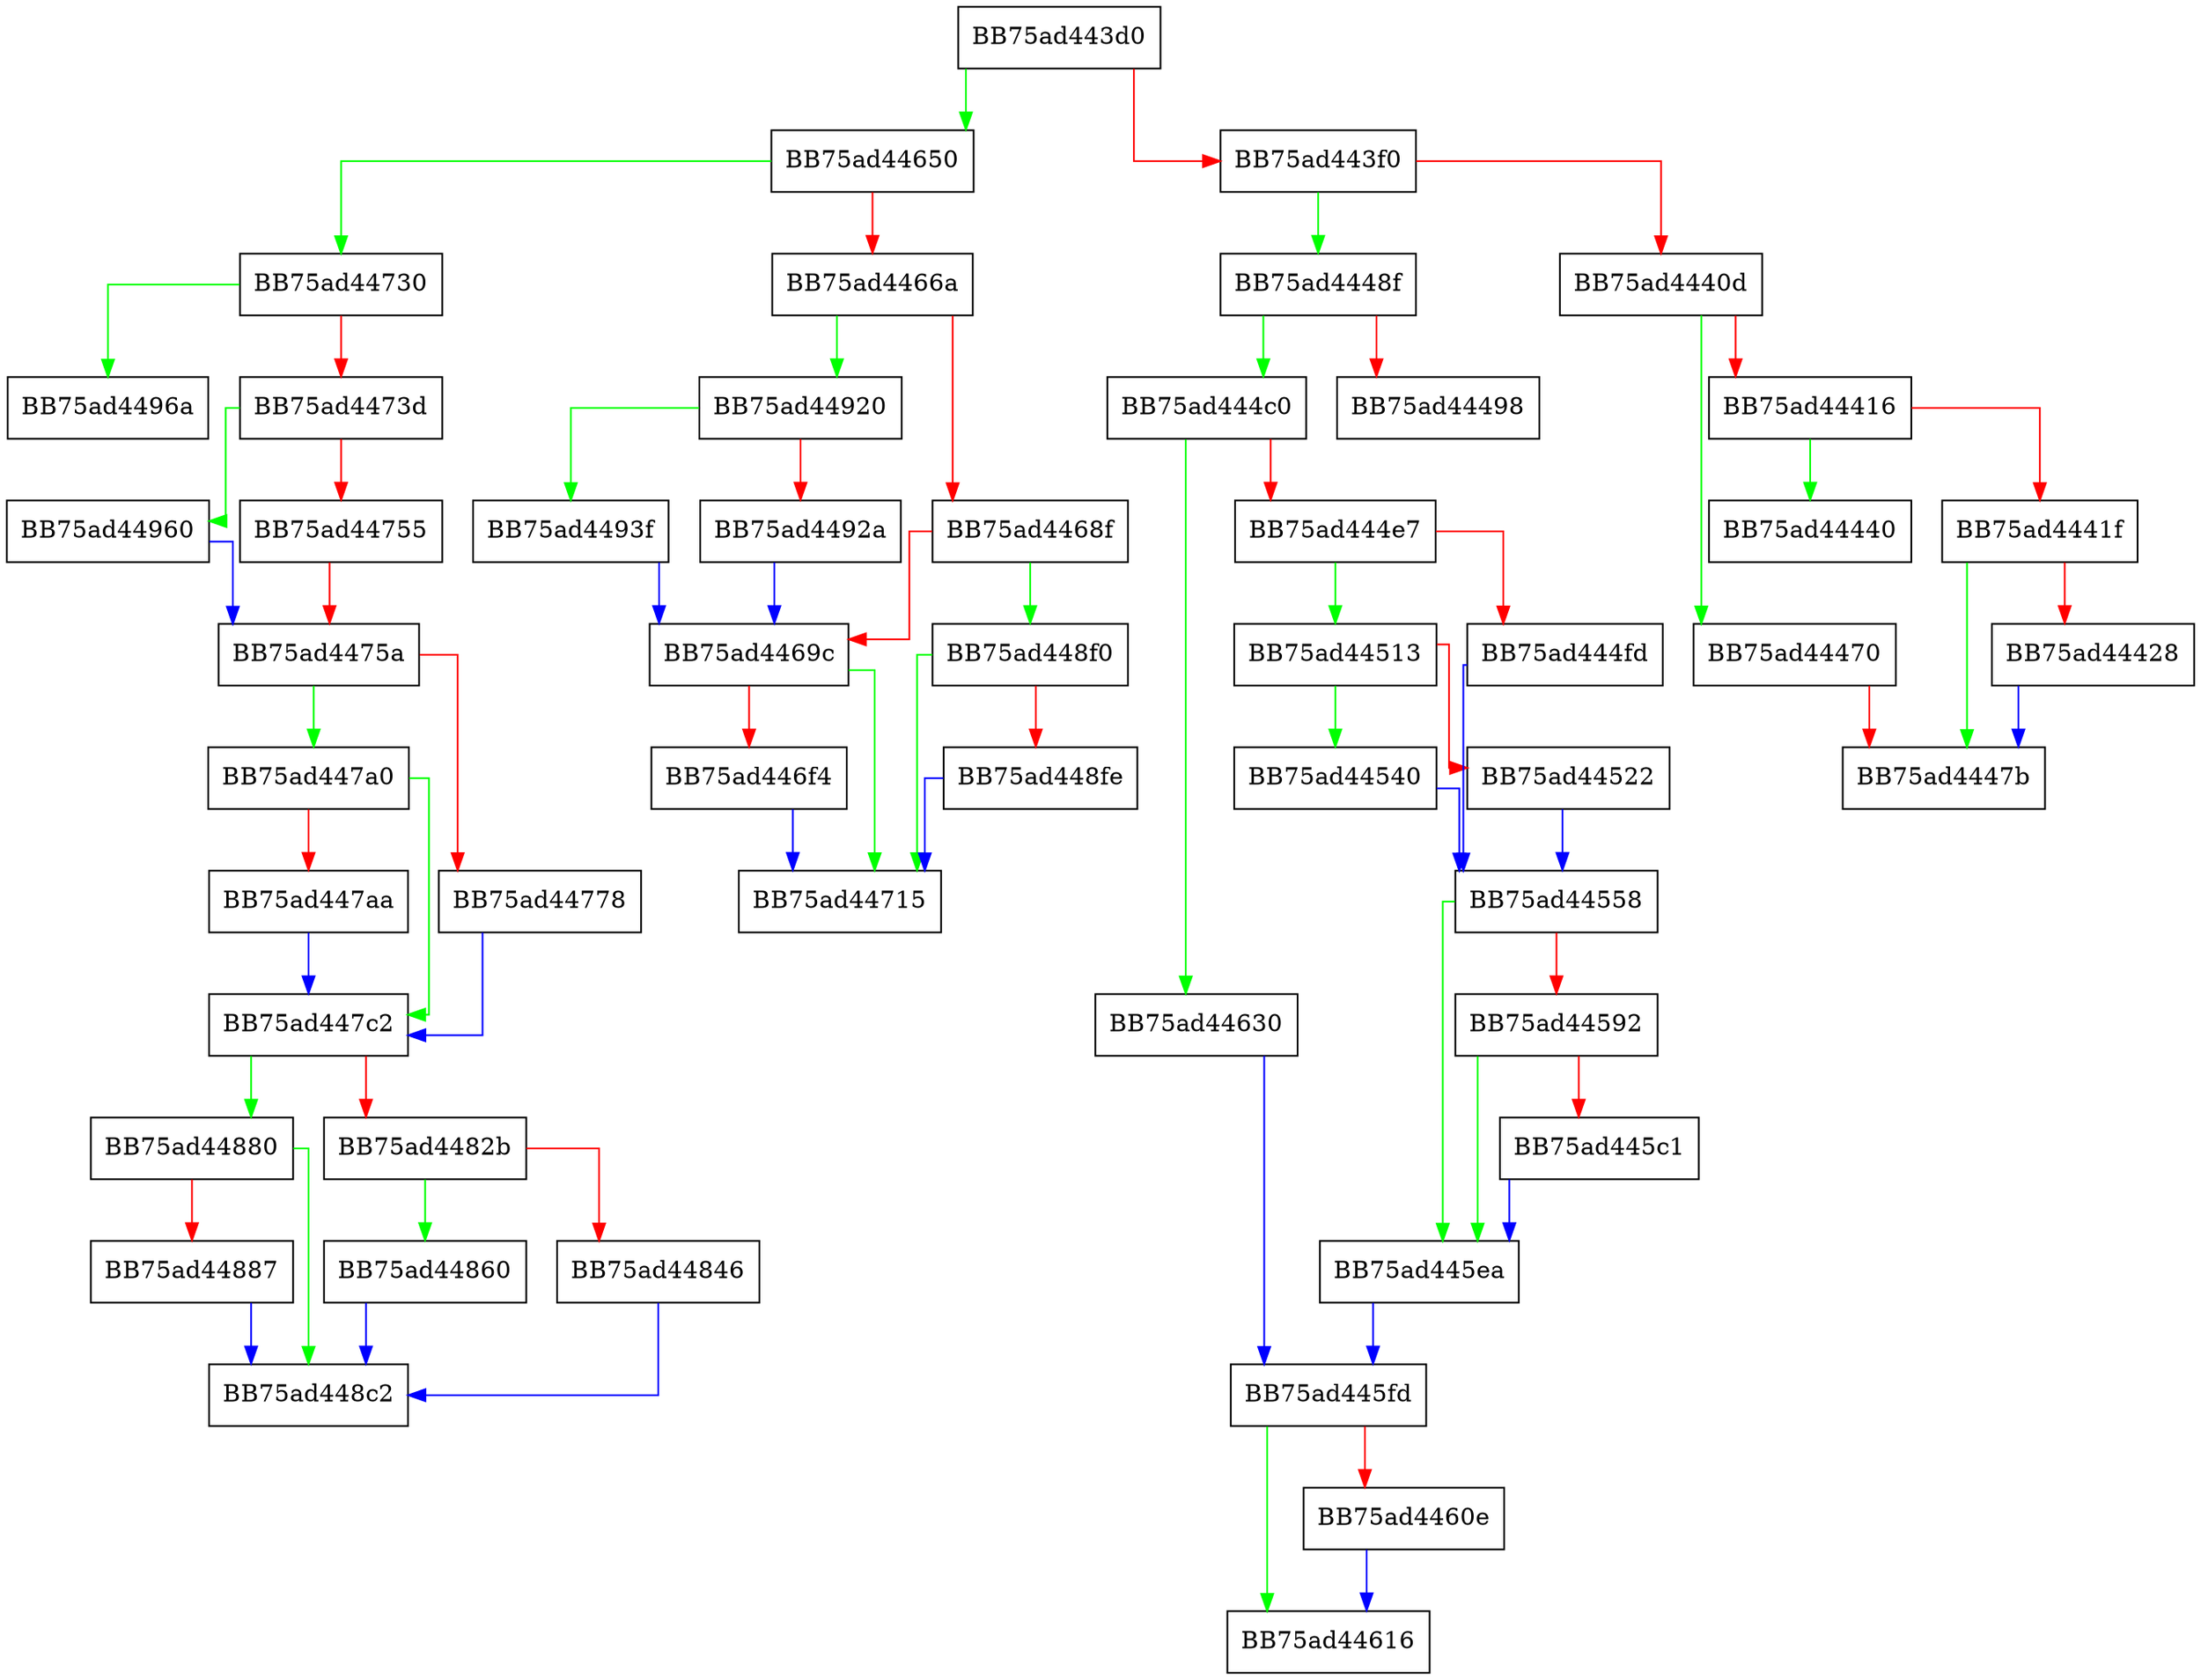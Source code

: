 digraph tan {
  node [shape="box"];
  graph [splines=ortho];
  BB75ad443d0 -> BB75ad44650 [color="green"];
  BB75ad443d0 -> BB75ad443f0 [color="red"];
  BB75ad443f0 -> BB75ad4448f [color="green"];
  BB75ad443f0 -> BB75ad4440d [color="red"];
  BB75ad4440d -> BB75ad44470 [color="green"];
  BB75ad4440d -> BB75ad44416 [color="red"];
  BB75ad44416 -> BB75ad44440 [color="green"];
  BB75ad44416 -> BB75ad4441f [color="red"];
  BB75ad4441f -> BB75ad4447b [color="green"];
  BB75ad4441f -> BB75ad44428 [color="red"];
  BB75ad44428 -> BB75ad4447b [color="blue"];
  BB75ad44470 -> BB75ad4447b [color="red"];
  BB75ad4448f -> BB75ad444c0 [color="green"];
  BB75ad4448f -> BB75ad44498 [color="red"];
  BB75ad444c0 -> BB75ad44630 [color="green"];
  BB75ad444c0 -> BB75ad444e7 [color="red"];
  BB75ad444e7 -> BB75ad44513 [color="green"];
  BB75ad444e7 -> BB75ad444fd [color="red"];
  BB75ad444fd -> BB75ad44558 [color="blue"];
  BB75ad44513 -> BB75ad44540 [color="green"];
  BB75ad44513 -> BB75ad44522 [color="red"];
  BB75ad44522 -> BB75ad44558 [color="blue"];
  BB75ad44540 -> BB75ad44558 [color="blue"];
  BB75ad44558 -> BB75ad445ea [color="green"];
  BB75ad44558 -> BB75ad44592 [color="red"];
  BB75ad44592 -> BB75ad445ea [color="green"];
  BB75ad44592 -> BB75ad445c1 [color="red"];
  BB75ad445c1 -> BB75ad445ea [color="blue"];
  BB75ad445ea -> BB75ad445fd [color="blue"];
  BB75ad445fd -> BB75ad44616 [color="green"];
  BB75ad445fd -> BB75ad4460e [color="red"];
  BB75ad4460e -> BB75ad44616 [color="blue"];
  BB75ad44630 -> BB75ad445fd [color="blue"];
  BB75ad44650 -> BB75ad44730 [color="green"];
  BB75ad44650 -> BB75ad4466a [color="red"];
  BB75ad4466a -> BB75ad44920 [color="green"];
  BB75ad4466a -> BB75ad4468f [color="red"];
  BB75ad4468f -> BB75ad448f0 [color="green"];
  BB75ad4468f -> BB75ad4469c [color="red"];
  BB75ad4469c -> BB75ad44715 [color="green"];
  BB75ad4469c -> BB75ad446f4 [color="red"];
  BB75ad446f4 -> BB75ad44715 [color="blue"];
  BB75ad44730 -> BB75ad4496a [color="green"];
  BB75ad44730 -> BB75ad4473d [color="red"];
  BB75ad4473d -> BB75ad44960 [color="green"];
  BB75ad4473d -> BB75ad44755 [color="red"];
  BB75ad44755 -> BB75ad4475a [color="red"];
  BB75ad4475a -> BB75ad447a0 [color="green"];
  BB75ad4475a -> BB75ad44778 [color="red"];
  BB75ad44778 -> BB75ad447c2 [color="blue"];
  BB75ad447a0 -> BB75ad447c2 [color="green"];
  BB75ad447a0 -> BB75ad447aa [color="red"];
  BB75ad447aa -> BB75ad447c2 [color="blue"];
  BB75ad447c2 -> BB75ad44880 [color="green"];
  BB75ad447c2 -> BB75ad4482b [color="red"];
  BB75ad4482b -> BB75ad44860 [color="green"];
  BB75ad4482b -> BB75ad44846 [color="red"];
  BB75ad44846 -> BB75ad448c2 [color="blue"];
  BB75ad44860 -> BB75ad448c2 [color="blue"];
  BB75ad44880 -> BB75ad448c2 [color="green"];
  BB75ad44880 -> BB75ad44887 [color="red"];
  BB75ad44887 -> BB75ad448c2 [color="blue"];
  BB75ad448f0 -> BB75ad44715 [color="green"];
  BB75ad448f0 -> BB75ad448fe [color="red"];
  BB75ad448fe -> BB75ad44715 [color="blue"];
  BB75ad44920 -> BB75ad4493f [color="green"];
  BB75ad44920 -> BB75ad4492a [color="red"];
  BB75ad4492a -> BB75ad4469c [color="blue"];
  BB75ad4493f -> BB75ad4469c [color="blue"];
  BB75ad44960 -> BB75ad4475a [color="blue"];
}
